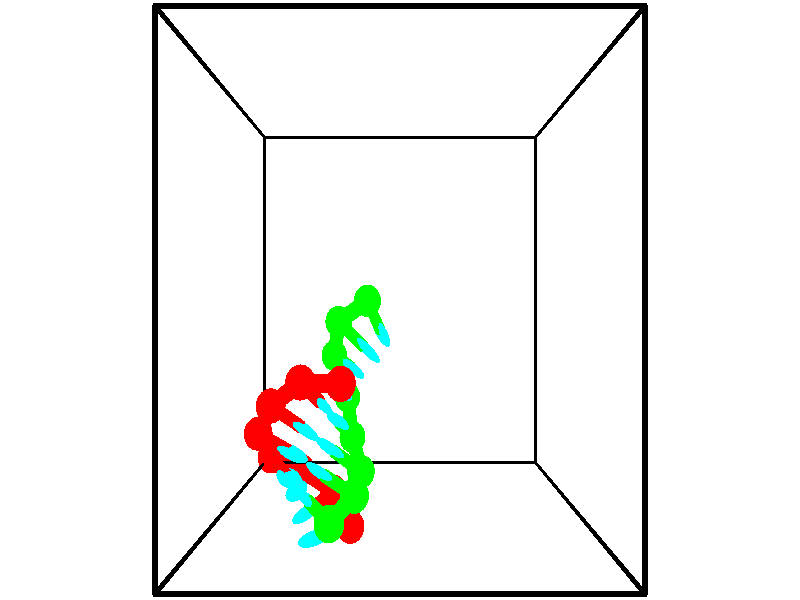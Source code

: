 // switches for output
#declare DRAW_BASES = 1; // possible values are 0, 1; only relevant for DNA ribbons
#declare DRAW_BASES_TYPE = 3; // possible values are 1, 2, 3; only relevant for DNA ribbons
#declare DRAW_FOG = 0; // set to 1 to enable fog

#include "colors.inc"

#include "transforms.inc"
background { rgb <1, 1, 1>}

#default {
   normal{
       ripples 0.25
       frequency 0.20
       turbulence 0.2
       lambda 5
   }
	finish {
		phong 0.1
		phong_size 40.
	}
}

// original window dimensions: 1024x640


// camera settings

camera {
	sky <-0, 1, 0>
	up <-0, 1, 0>
	right 1.6 * <1, 0, 0>
	location <2.5, 2.5, 11.1562>
	look_at <2.5, 2.5, 2.5>
	direction <0, 0, -8.6562>
	angle 67.0682
}


# declare cpy_camera_pos = <2.5, 2.5, 11.1562>;
# if (DRAW_FOG = 1)
fog {
	fog_type 2
	up vnormalize(cpy_camera_pos)
	color rgbt<1,1,1,0.3>
	distance 1e-5
	fog_alt 3e-3
	fog_offset 4
}
# end


// LIGHTS

# declare lum = 6;
global_settings {
	ambient_light rgb lum * <0.05, 0.05, 0.05>
	max_trace_level 15
}# declare cpy_direct_light_amount = 0.25;
light_source
{	1000 * <-1, -1, 1>,
	rgb lum * cpy_direct_light_amount
	parallel
}

light_source
{	1000 * <1, 1, -1>,
	rgb lum * cpy_direct_light_amount
	parallel
}

// strand 0

// nucleotide -1

// particle -1
sphere {
	<1.595432, -0.968664, 0.074355> 0.250000
	pigment { color rgbt <1,0,0,0> }
	no_shadow
}
cylinder {
	<1.208542, -1.070221, 0.072882>,  <0.976408, -1.131155, 0.071998>, 0.100000
	pigment { color rgbt <1,0,0,0> }
	no_shadow
}
cylinder {
	<1.208542, -1.070221, 0.072882>,  <1.595432, -0.968664, 0.074355>, 0.100000
	pigment { color rgbt <1,0,0,0> }
	no_shadow
}

// particle -1
sphere {
	<1.208542, -1.070221, 0.072882> 0.100000
	pigment { color rgbt <1,0,0,0> }
	no_shadow
}
sphere {
	0, 1
	scale<0.080000,0.200000,0.300000>
	matrix <-0.249227, 0.946481, 0.205082,
		-0.048582, 0.199279, -0.978738,
		-0.967226, -0.253892, -0.003684,
		0.918374, -1.146388, 0.071776>
	pigment { color rgbt <0,1,1,0> }
	no_shadow
}
cylinder {
	<1.221560, -0.534198, -0.368812>,  <1.595432, -0.968664, 0.074355>, 0.130000
	pigment { color rgbt <1,0,0,0> }
	no_shadow
}

// nucleotide -1

// particle -1
sphere {
	<1.221560, -0.534198, -0.368812> 0.250000
	pigment { color rgbt <1,0,0,0> }
	no_shadow
}
cylinder {
	<0.974800, -0.650139, -0.076122>,  <0.826744, -0.719703, 0.099491>, 0.100000
	pigment { color rgbt <1,0,0,0> }
	no_shadow
}
cylinder {
	<0.974800, -0.650139, -0.076122>,  <1.221560, -0.534198, -0.368812>, 0.100000
	pigment { color rgbt <1,0,0,0> }
	no_shadow
}

// particle -1
sphere {
	<0.974800, -0.650139, -0.076122> 0.100000
	pigment { color rgbt <1,0,0,0> }
	no_shadow
}
sphere {
	0, 1
	scale<0.080000,0.200000,0.300000>
	matrix <-0.314037, 0.943151, 0.108844,
		-0.721675, -0.162642, -0.672855,
		-0.616901, -0.289851, 0.731724,
		0.789730, -0.737094, 0.143395>
	pigment { color rgbt <0,1,1,0> }
	no_shadow
}
cylinder {
	<0.595576, -0.250288, -0.550632>,  <1.221560, -0.534198, -0.368812>, 0.130000
	pigment { color rgbt <1,0,0,0> }
	no_shadow
}

// nucleotide -1

// particle -1
sphere {
	<0.595576, -0.250288, -0.550632> 0.250000
	pigment { color rgbt <1,0,0,0> }
	no_shadow
}
cylinder {
	<0.603767, -0.337662, -0.160378>,  <0.608682, -0.390086, 0.073775>, 0.100000
	pigment { color rgbt <1,0,0,0> }
	no_shadow
}
cylinder {
	<0.603767, -0.337662, -0.160378>,  <0.595576, -0.250288, -0.550632>, 0.100000
	pigment { color rgbt <1,0,0,0> }
	no_shadow
}

// particle -1
sphere {
	<0.603767, -0.337662, -0.160378> 0.100000
	pigment { color rgbt <1,0,0,0> }
	no_shadow
}
sphere {
	0, 1
	scale<0.080000,0.200000,0.300000>
	matrix <-0.211802, 0.952745, 0.217755,
		-0.977098, -0.211101, -0.026753,
		0.020479, -0.218435, 0.975637,
		0.609911, -0.403192, 0.132314>
	pigment { color rgbt <0,1,1,0> }
	no_shadow
}
cylinder {
	<0.105237, 0.062232, -0.093195>,  <0.595576, -0.250288, -0.550632>, 0.130000
	pigment { color rgbt <1,0,0,0> }
	no_shadow
}

// nucleotide -1

// particle -1
sphere {
	<0.105237, 0.062232, -0.093195> 0.250000
	pigment { color rgbt <1,0,0,0> }
	no_shadow
}
cylinder {
	<0.348625, -0.053040, 0.202566>,  <0.494658, -0.122202, 0.380023>, 0.100000
	pigment { color rgbt <1,0,0,0> }
	no_shadow
}
cylinder {
	<0.348625, -0.053040, 0.202566>,  <0.105237, 0.062232, -0.093195>, 0.100000
	pigment { color rgbt <1,0,0,0> }
	no_shadow
}

// particle -1
sphere {
	<0.348625, -0.053040, 0.202566> 0.100000
	pigment { color rgbt <1,0,0,0> }
	no_shadow
}
sphere {
	0, 1
	scale<0.080000,0.200000,0.300000>
	matrix <0.121826, 0.954611, 0.271801,
		-0.784169, -0.075304, 0.615961,
		0.608470, -0.288178, 0.739403,
		0.531166, -0.139493, 0.424387>
	pigment { color rgbt <0,1,1,0> }
	no_shadow
}
cylinder {
	<-0.042455, 0.503051, 0.329751>,  <0.105237, 0.062232, -0.093195>, 0.130000
	pigment { color rgbt <1,0,0,0> }
	no_shadow
}

// nucleotide -1

// particle -1
sphere {
	<-0.042455, 0.503051, 0.329751> 0.250000
	pigment { color rgbt <1,0,0,0> }
	no_shadow
}
cylinder {
	<0.320045, 0.355324, 0.412033>,  <0.537546, 0.266688, 0.461403>, 0.100000
	pigment { color rgbt <1,0,0,0> }
	no_shadow
}
cylinder {
	<0.320045, 0.355324, 0.412033>,  <-0.042455, 0.503051, 0.329751>, 0.100000
	pigment { color rgbt <1,0,0,0> }
	no_shadow
}

// particle -1
sphere {
	<0.320045, 0.355324, 0.412033> 0.100000
	pigment { color rgbt <1,0,0,0> }
	no_shadow
}
sphere {
	0, 1
	scale<0.080000,0.200000,0.300000>
	matrix <0.344674, 0.927256, 0.146276,
		-0.244764, -0.061661, 0.967620,
		0.906251, -0.369317, 0.205706,
		0.591921, 0.244529, 0.473745>
	pigment { color rgbt <0,1,1,0> }
	no_shadow
}
cylinder {
	<0.280378, 0.983295, 0.789750>,  <-0.042455, 0.503051, 0.329751>, 0.130000
	pigment { color rgbt <1,0,0,0> }
	no_shadow
}

// nucleotide -1

// particle -1
sphere {
	<0.280378, 0.983295, 0.789750> 0.250000
	pigment { color rgbt <1,0,0,0> }
	no_shadow
}
cylinder {
	<0.586319, 0.768387, 0.647572>,  <0.769884, 0.639442, 0.562264>, 0.100000
	pigment { color rgbt <1,0,0,0> }
	no_shadow
}
cylinder {
	<0.586319, 0.768387, 0.647572>,  <0.280378, 0.983295, 0.789750>, 0.100000
	pigment { color rgbt <1,0,0,0> }
	no_shadow
}

// particle -1
sphere {
	<0.586319, 0.768387, 0.647572> 0.100000
	pigment { color rgbt <1,0,0,0> }
	no_shadow
}
sphere {
	0, 1
	scale<0.080000,0.200000,0.300000>
	matrix <0.560928, 0.826764, -0.042673,
		0.316797, -0.166741, 0.933722,
		0.764853, -0.537269, -0.355446,
		0.815775, 0.607206, 0.540938>
	pigment { color rgbt <0,1,1,0> }
	no_shadow
}
cylinder {
	<0.831611, 1.348875, 1.048175>,  <0.280378, 0.983295, 0.789750>, 0.130000
	pigment { color rgbt <1,0,0,0> }
	no_shadow
}

// nucleotide -1

// particle -1
sphere {
	<0.831611, 1.348875, 1.048175> 0.250000
	pigment { color rgbt <1,0,0,0> }
	no_shadow
}
cylinder {
	<0.995476, 1.138317, 0.750158>,  <1.093794, 1.011982, 0.571348>, 0.100000
	pigment { color rgbt <1,0,0,0> }
	no_shadow
}
cylinder {
	<0.995476, 1.138317, 0.750158>,  <0.831611, 1.348875, 1.048175>, 0.100000
	pigment { color rgbt <1,0,0,0> }
	no_shadow
}

// particle -1
sphere {
	<0.995476, 1.138317, 0.750158> 0.100000
	pigment { color rgbt <1,0,0,0> }
	no_shadow
}
sphere {
	0, 1
	scale<0.080000,0.200000,0.300000>
	matrix <0.620815, 0.759290, -0.195108,
		0.668406, -0.382604, 0.637846,
		0.409661, -0.526395, -0.745041,
		1.118374, 0.980398, 0.526646>
	pigment { color rgbt <0,1,1,0> }
	no_shadow
}
cylinder {
	<1.516356, 1.340934, 1.142439>,  <0.831611, 1.348875, 1.048175>, 0.130000
	pigment { color rgbt <1,0,0,0> }
	no_shadow
}

// nucleotide -1

// particle -1
sphere {
	<1.516356, 1.340934, 1.142439> 0.250000
	pigment { color rgbt <1,0,0,0> }
	no_shadow
}
cylinder {
	<1.478088, 1.262604, 0.752054>,  <1.455128, 1.215606, 0.517824>, 0.100000
	pigment { color rgbt <1,0,0,0> }
	no_shadow
}
cylinder {
	<1.478088, 1.262604, 0.752054>,  <1.516356, 1.340934, 1.142439>, 0.100000
	pigment { color rgbt <1,0,0,0> }
	no_shadow
}

// particle -1
sphere {
	<1.478088, 1.262604, 0.752054> 0.100000
	pigment { color rgbt <1,0,0,0> }
	no_shadow
}
sphere {
	0, 1
	scale<0.080000,0.200000,0.300000>
	matrix <0.698716, 0.685111, -0.205958,
		0.708974, -0.701623, 0.071282,
		-0.095669, -0.195825, -0.975961,
		1.449388, 1.203856, 0.459266>
	pigment { color rgbt <0,1,1,0> }
	no_shadow
}
// strand 1

// nucleotide -1

// particle -1
sphere {
	<1.896671, 2.487257, 0.000081> 0.250000
	pigment { color rgbt <0,1,0,0> }
	no_shadow
}
cylinder {
	<2.037476, 2.194969, -0.233889>,  <2.121958, 2.019596, -0.374270>, 0.100000
	pigment { color rgbt <0,1,0,0> }
	no_shadow
}
cylinder {
	<2.037476, 2.194969, -0.233889>,  <1.896671, 2.487257, 0.000081>, 0.100000
	pigment { color rgbt <0,1,0,0> }
	no_shadow
}

// particle -1
sphere {
	<2.037476, 2.194969, -0.233889> 0.100000
	pigment { color rgbt <0,1,0,0> }
	no_shadow
}
sphere {
	0, 1
	scale<0.080000,0.200000,0.300000>
	matrix <-0.701471, -0.619699, 0.352012,
		-0.619699, 0.286394, -0.730720,
		-0.352012, 0.730720, 0.584924,
		2.143079, 1.975753, -0.409366>
	pigment { color rgbt <0,1,1,0> }
	no_shadow
}
cylinder {
	<1.339020, 2.156748, -0.282440>,  <1.896671, 2.487257, 0.000081>, 0.130000
	pigment { color rgbt <0,1,0,0> }
	no_shadow
}

// nucleotide -1

// particle -1
sphere {
	<1.339020, 2.156748, -0.282440> 0.250000
	pigment { color rgbt <0,1,0,0> }
	no_shadow
}
cylinder {
	<1.648323, 1.903603, -0.266655>,  <1.833905, 1.751716, -0.257184>, 0.100000
	pigment { color rgbt <0,1,0,0> }
	no_shadow
}
cylinder {
	<1.648323, 1.903603, -0.266655>,  <1.339020, 2.156748, -0.282440>, 0.100000
	pigment { color rgbt <0,1,0,0> }
	no_shadow
}

// particle -1
sphere {
	<1.648323, 1.903603, -0.266655> 0.100000
	pigment { color rgbt <0,1,0,0> }
	no_shadow
}
sphere {
	0, 1
	scale<0.080000,0.200000,0.300000>
	matrix <-0.615952, -0.734901, 0.283766,
		-0.150583, -0.243732, -0.958081,
		0.773258, -0.632862, 0.039463,
		1.880300, 1.713744, -0.254816>
	pigment { color rgbt <0,1,1,0> }
	no_shadow
}
cylinder {
	<1.206219, 1.589391, -0.732529>,  <1.339020, 2.156748, -0.282440>, 0.130000
	pigment { color rgbt <0,1,0,0> }
	no_shadow
}

// nucleotide -1

// particle -1
sphere {
	<1.206219, 1.589391, -0.732529> 0.250000
	pigment { color rgbt <0,1,0,0> }
	no_shadow
}
cylinder {
	<1.443733, 1.493828, -0.425194>,  <1.586242, 1.436490, -0.240793>, 0.100000
	pigment { color rgbt <0,1,0,0> }
	no_shadow
}
cylinder {
	<1.443733, 1.493828, -0.425194>,  <1.206219, 1.589391, -0.732529>, 0.100000
	pigment { color rgbt <0,1,0,0> }
	no_shadow
}

// particle -1
sphere {
	<1.443733, 1.493828, -0.425194> 0.100000
	pigment { color rgbt <0,1,0,0> }
	no_shadow
}
sphere {
	0, 1
	scale<0.080000,0.200000,0.300000>
	matrix <-0.590619, -0.777903, 0.214560,
		0.546432, -0.581197, -0.603011,
		0.593785, -0.238908, 0.768337,
		1.621869, 1.422155, -0.194693>
	pigment { color rgbt <0,1,1,0> }
	no_shadow
}
cylinder {
	<1.458602, 0.891518, -0.823945>,  <1.206219, 1.589391, -0.732529>, 0.130000
	pigment { color rgbt <0,1,0,0> }
	no_shadow
}

// nucleotide -1

// particle -1
sphere {
	<1.458602, 0.891518, -0.823945> 0.250000
	pigment { color rgbt <0,1,0,0> }
	no_shadow
}
cylinder {
	<1.434975, 0.979752, -0.434514>,  <1.420798, 1.032692, -0.200855>, 0.100000
	pigment { color rgbt <0,1,0,0> }
	no_shadow
}
cylinder {
	<1.434975, 0.979752, -0.434514>,  <1.458602, 0.891518, -0.823945>, 0.100000
	pigment { color rgbt <0,1,0,0> }
	no_shadow
}

// particle -1
sphere {
	<1.434975, 0.979752, -0.434514> 0.100000
	pigment { color rgbt <0,1,0,0> }
	no_shadow
}
sphere {
	0, 1
	scale<0.080000,0.200000,0.300000>
	matrix <-0.435688, -0.883184, 0.173671,
		0.898157, -0.413918, 0.148275,
		-0.059069, 0.220585, 0.973577,
		1.417254, 1.045927, -0.142441>
	pigment { color rgbt <0,1,1,0> }
	no_shadow
}
cylinder {
	<1.580360, 0.292580, -0.523157>,  <1.458602, 0.891518, -0.823945>, 0.130000
	pigment { color rgbt <0,1,0,0> }
	no_shadow
}

// nucleotide -1

// particle -1
sphere {
	<1.580360, 0.292580, -0.523157> 0.250000
	pigment { color rgbt <0,1,0,0> }
	no_shadow
}
cylinder {
	<1.452057, 0.491440, -0.200678>,  <1.375075, 0.610756, -0.007190>, 0.100000
	pigment { color rgbt <0,1,0,0> }
	no_shadow
}
cylinder {
	<1.452057, 0.491440, -0.200678>,  <1.580360, 0.292580, -0.523157>, 0.100000
	pigment { color rgbt <0,1,0,0> }
	no_shadow
}

// particle -1
sphere {
	<1.452057, 0.491440, -0.200678> 0.100000
	pigment { color rgbt <0,1,0,0> }
	no_shadow
}
sphere {
	0, 1
	scale<0.080000,0.200000,0.300000>
	matrix <-0.363542, -0.850601, 0.379889,
		0.874615, -0.171235, 0.453572,
		-0.320759, 0.497149, 0.806199,
		1.355829, 0.640585, 0.041182>
	pigment { color rgbt <0,1,1,0> }
	no_shadow
}
cylinder {
	<1.787617, -0.112400, 0.127242>,  <1.580360, 0.292580, -0.523157>, 0.130000
	pigment { color rgbt <0,1,0,0> }
	no_shadow
}

// nucleotide -1

// particle -1
sphere {
	<1.787617, -0.112400, 0.127242> 0.250000
	pigment { color rgbt <0,1,0,0> }
	no_shadow
}
cylinder {
	<1.480087, 0.112190, 0.249654>,  <1.295569, 0.246945, 0.323101>, 0.100000
	pigment { color rgbt <0,1,0,0> }
	no_shadow
}
cylinder {
	<1.480087, 0.112190, 0.249654>,  <1.787617, -0.112400, 0.127242>, 0.100000
	pigment { color rgbt <0,1,0,0> }
	no_shadow
}

// particle -1
sphere {
	<1.480087, 0.112190, 0.249654> 0.100000
	pigment { color rgbt <0,1,0,0> }
	no_shadow
}
sphere {
	0, 1
	scale<0.080000,0.200000,0.300000>
	matrix <-0.434937, -0.809977, 0.393403,
		0.468763, 0.169355, 0.866937,
		-0.768824, 0.561476, 0.306028,
		1.249440, 0.280633, 0.341462>
	pigment { color rgbt <0,1,1,0> }
	no_shadow
}
cylinder {
	<1.716513, -0.293229, 0.812644>,  <1.787617, -0.112400, 0.127242>, 0.130000
	pigment { color rgbt <0,1,0,0> }
	no_shadow
}

// nucleotide -1

// particle -1
sphere {
	<1.716513, -0.293229, 0.812644> 0.250000
	pigment { color rgbt <0,1,0,0> }
	no_shadow
}
cylinder {
	<1.369911, -0.142944, 0.681185>,  <1.161950, -0.052773, 0.602309>, 0.100000
	pigment { color rgbt <0,1,0,0> }
	no_shadow
}
cylinder {
	<1.369911, -0.142944, 0.681185>,  <1.716513, -0.293229, 0.812644>, 0.100000
	pigment { color rgbt <0,1,0,0> }
	no_shadow
}

// particle -1
sphere {
	<1.369911, -0.142944, 0.681185> 0.100000
	pigment { color rgbt <0,1,0,0> }
	no_shadow
}
sphere {
	0, 1
	scale<0.080000,0.200000,0.300000>
	matrix <-0.487497, -0.778490, 0.395347,
		-0.107312, 0.502785, 0.857724,
		-0.866505, 0.375713, -0.328648,
		1.109960, -0.030231, 0.582591>
	pigment { color rgbt <0,1,1,0> }
	no_shadow
}
cylinder {
	<1.343718, -0.537440, 1.325549>,  <1.716513, -0.293229, 0.812644>, 0.130000
	pigment { color rgbt <0,1,0,0> }
	no_shadow
}

// nucleotide -1

// particle -1
sphere {
	<1.343718, -0.537440, 1.325549> 0.250000
	pigment { color rgbt <0,1,0,0> }
	no_shadow
}
cylinder {
	<1.094368, -0.432411, 1.030941>,  <0.944758, -0.369394, 0.854176>, 0.100000
	pigment { color rgbt <0,1,0,0> }
	no_shadow
}
cylinder {
	<1.094368, -0.432411, 1.030941>,  <1.343718, -0.537440, 1.325549>, 0.100000
	pigment { color rgbt <0,1,0,0> }
	no_shadow
}

// particle -1
sphere {
	<1.094368, -0.432411, 1.030941> 0.100000
	pigment { color rgbt <0,1,0,0> }
	no_shadow
}
sphere {
	0, 1
	scale<0.080000,0.200000,0.300000>
	matrix <-0.558953, -0.808317, 0.184920,
		-0.546786, 0.526954, 0.650649,
		-0.623375, 0.262571, -0.736519,
		0.907355, -0.353640, 0.809985>
	pigment { color rgbt <0,1,1,0> }
	no_shadow
}
// box output
cylinder {
	<0.000000, 0.000000, 0.000000>,  <5.000000, 0.000000, 0.000000>, 0.025000
	pigment { color rgbt <0,0,0,0> }
	no_shadow
}
cylinder {
	<0.000000, 0.000000, 0.000000>,  <0.000000, 5.000000, 0.000000>, 0.025000
	pigment { color rgbt <0,0,0,0> }
	no_shadow
}
cylinder {
	<0.000000, 0.000000, 0.000000>,  <0.000000, 0.000000, 5.000000>, 0.025000
	pigment { color rgbt <0,0,0,0> }
	no_shadow
}
cylinder {
	<5.000000, 5.000000, 5.000000>,  <0.000000, 5.000000, 5.000000>, 0.025000
	pigment { color rgbt <0,0,0,0> }
	no_shadow
}
cylinder {
	<5.000000, 5.000000, 5.000000>,  <5.000000, 0.000000, 5.000000>, 0.025000
	pigment { color rgbt <0,0,0,0> }
	no_shadow
}
cylinder {
	<5.000000, 5.000000, 5.000000>,  <5.000000, 5.000000, 0.000000>, 0.025000
	pigment { color rgbt <0,0,0,0> }
	no_shadow
}
cylinder {
	<0.000000, 0.000000, 5.000000>,  <0.000000, 5.000000, 5.000000>, 0.025000
	pigment { color rgbt <0,0,0,0> }
	no_shadow
}
cylinder {
	<0.000000, 0.000000, 5.000000>,  <5.000000, 0.000000, 5.000000>, 0.025000
	pigment { color rgbt <0,0,0,0> }
	no_shadow
}
cylinder {
	<5.000000, 5.000000, 0.000000>,  <0.000000, 5.000000, 0.000000>, 0.025000
	pigment { color rgbt <0,0,0,0> }
	no_shadow
}
cylinder {
	<5.000000, 5.000000, 0.000000>,  <5.000000, 0.000000, 0.000000>, 0.025000
	pigment { color rgbt <0,0,0,0> }
	no_shadow
}
cylinder {
	<5.000000, 0.000000, 5.000000>,  <5.000000, 0.000000, 0.000000>, 0.025000
	pigment { color rgbt <0,0,0,0> }
	no_shadow
}
cylinder {
	<0.000000, 5.000000, 0.000000>,  <0.000000, 5.000000, 5.000000>, 0.025000
	pigment { color rgbt <0,0,0,0> }
	no_shadow
}
// end of box output
